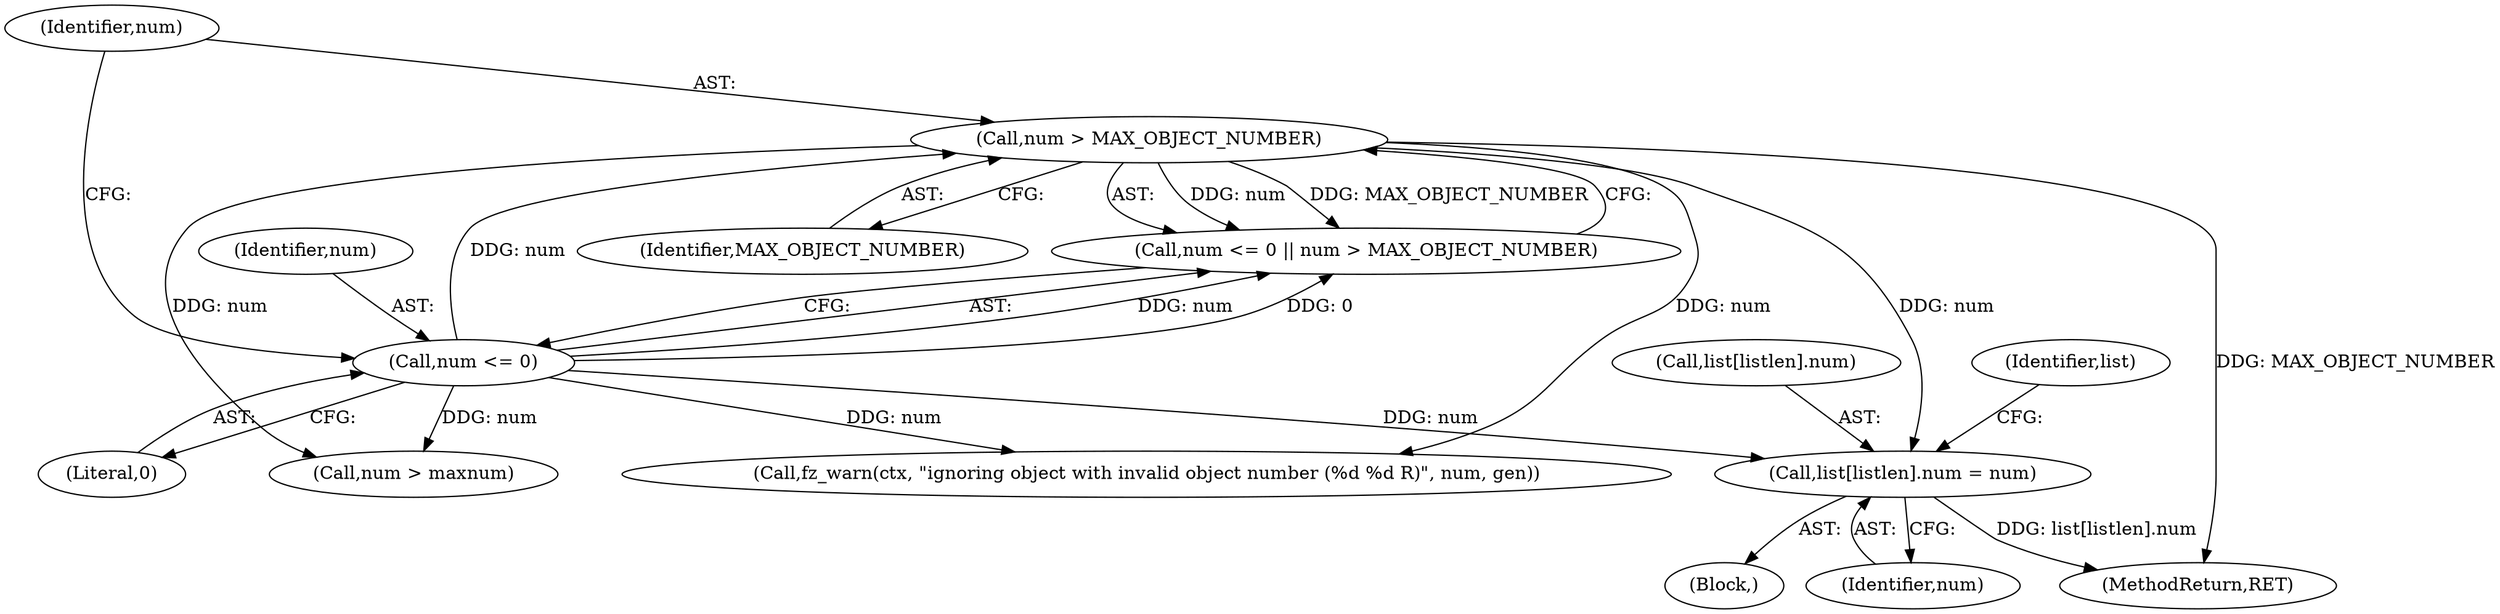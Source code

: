 digraph "0_ghostscript_1e03c06456d997435019fb3526fa2d4be7dbc6ec_0@array" {
"1000472" [label="(Call,list[listlen].num = num)"];
"1000431" [label="(Call,num <= 0)"];
"1000434" [label="(Call,num > MAX_OBJECT_NUMBER)"];
"1000482" [label="(Identifier,list)"];
"1000432" [label="(Identifier,num)"];
"1000438" [label="(Call,fz_warn(ctx, \"ignoring object with invalid object number (%d %d R)\", num, gen))"];
"1000430" [label="(Call,num <= 0 || num > MAX_OBJECT_NUMBER)"];
"1000433" [label="(Literal,0)"];
"1000510" [label="(Call,num > maxnum)"];
"1000368" [label="(Block,)"];
"1000472" [label="(Call,list[listlen].num = num)"];
"1001071" [label="(MethodReturn,RET)"];
"1000478" [label="(Identifier,num)"];
"1000431" [label="(Call,num <= 0)"];
"1000473" [label="(Call,list[listlen].num)"];
"1000434" [label="(Call,num > MAX_OBJECT_NUMBER)"];
"1000435" [label="(Identifier,num)"];
"1000436" [label="(Identifier,MAX_OBJECT_NUMBER)"];
"1000472" -> "1000368"  [label="AST: "];
"1000472" -> "1000478"  [label="CFG: "];
"1000473" -> "1000472"  [label="AST: "];
"1000478" -> "1000472"  [label="AST: "];
"1000482" -> "1000472"  [label="CFG: "];
"1000472" -> "1001071"  [label="DDG: list[listlen].num"];
"1000431" -> "1000472"  [label="DDG: num"];
"1000434" -> "1000472"  [label="DDG: num"];
"1000431" -> "1000430"  [label="AST: "];
"1000431" -> "1000433"  [label="CFG: "];
"1000432" -> "1000431"  [label="AST: "];
"1000433" -> "1000431"  [label="AST: "];
"1000435" -> "1000431"  [label="CFG: "];
"1000430" -> "1000431"  [label="CFG: "];
"1000431" -> "1000430"  [label="DDG: num"];
"1000431" -> "1000430"  [label="DDG: 0"];
"1000431" -> "1000434"  [label="DDG: num"];
"1000431" -> "1000438"  [label="DDG: num"];
"1000431" -> "1000510"  [label="DDG: num"];
"1000434" -> "1000430"  [label="AST: "];
"1000434" -> "1000436"  [label="CFG: "];
"1000435" -> "1000434"  [label="AST: "];
"1000436" -> "1000434"  [label="AST: "];
"1000430" -> "1000434"  [label="CFG: "];
"1000434" -> "1001071"  [label="DDG: MAX_OBJECT_NUMBER"];
"1000434" -> "1000430"  [label="DDG: num"];
"1000434" -> "1000430"  [label="DDG: MAX_OBJECT_NUMBER"];
"1000434" -> "1000438"  [label="DDG: num"];
"1000434" -> "1000510"  [label="DDG: num"];
}
